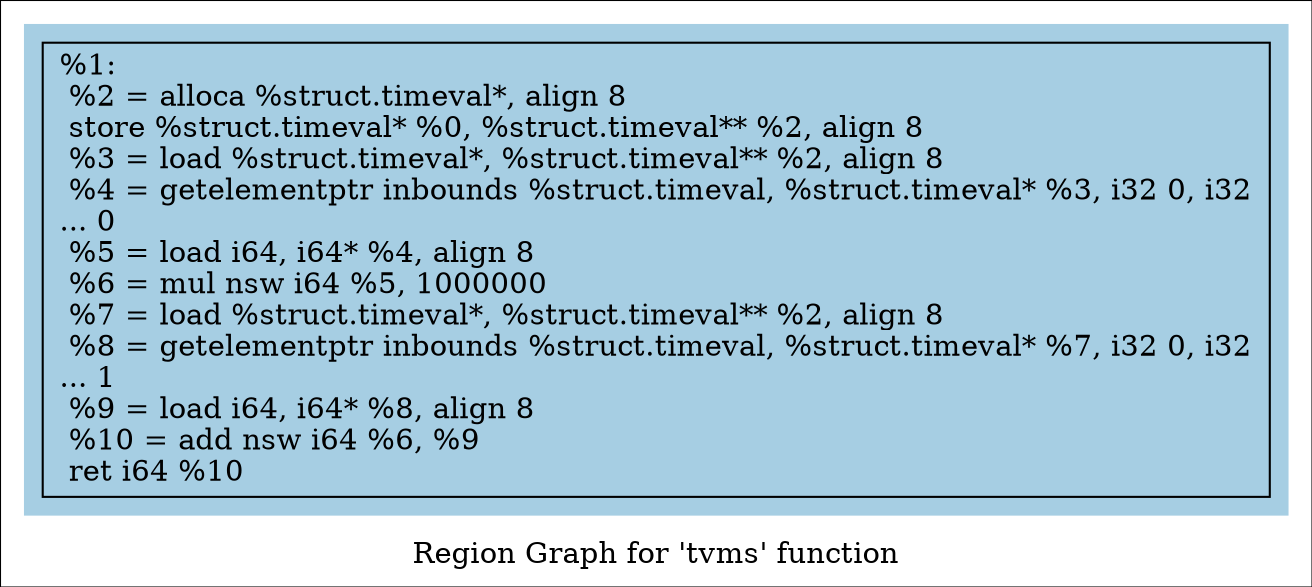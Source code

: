 digraph "Region Graph for 'tvms' function" {
	label="Region Graph for 'tvms' function";

	Node0xc54e80 [shape=record,label="{%1:\l  %2 = alloca %struct.timeval*, align 8\l  store %struct.timeval* %0, %struct.timeval** %2, align 8\l  %3 = load %struct.timeval*, %struct.timeval** %2, align 8\l  %4 = getelementptr inbounds %struct.timeval, %struct.timeval* %3, i32 0, i32\l... 0\l  %5 = load i64, i64* %4, align 8\l  %6 = mul nsw i64 %5, 1000000\l  %7 = load %struct.timeval*, %struct.timeval** %2, align 8\l  %8 = getelementptr inbounds %struct.timeval, %struct.timeval* %7, i32 0, i32\l... 1\l  %9 = load i64, i64* %8, align 8\l  %10 = add nsw i64 %6, %9\l  ret i64 %10\l}"];
	colorscheme = "paired12"
        subgraph cluster_0xca33d0 {
          label = "";
          style = filled;
          color = 1
          Node0xc54e80;
        }
}
